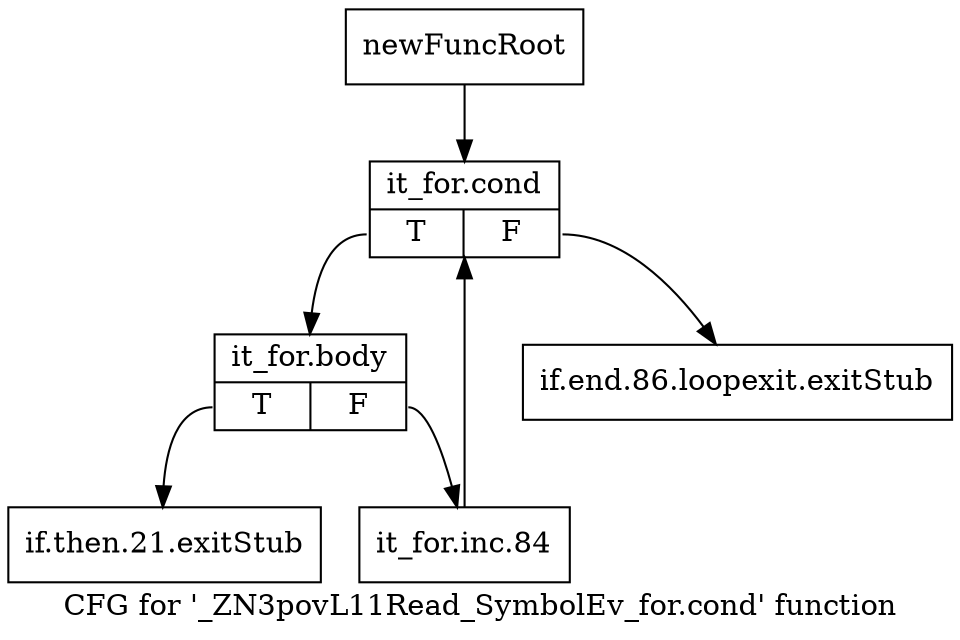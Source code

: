 digraph "CFG for '_ZN3povL11Read_SymbolEv_for.cond' function" {
	label="CFG for '_ZN3povL11Read_SymbolEv_for.cond' function";

	Node0x2d37aa0 [shape=record,label="{newFuncRoot}"];
	Node0x2d37aa0 -> Node0x2d37b90;
	Node0x2d37af0 [shape=record,label="{if.end.86.loopexit.exitStub}"];
	Node0x2d37b40 [shape=record,label="{if.then.21.exitStub}"];
	Node0x2d37b90 [shape=record,label="{it_for.cond|{<s0>T|<s1>F}}"];
	Node0x2d37b90:s0 -> Node0x2d37be0;
	Node0x2d37b90:s1 -> Node0x2d37af0;
	Node0x2d37be0 [shape=record,label="{it_for.body|{<s0>T|<s1>F}}"];
	Node0x2d37be0:s0 -> Node0x2d37b40;
	Node0x2d37be0:s1 -> Node0x2d37c30;
	Node0x2d37c30 [shape=record,label="{it_for.inc.84}"];
	Node0x2d37c30 -> Node0x2d37b90;
}
